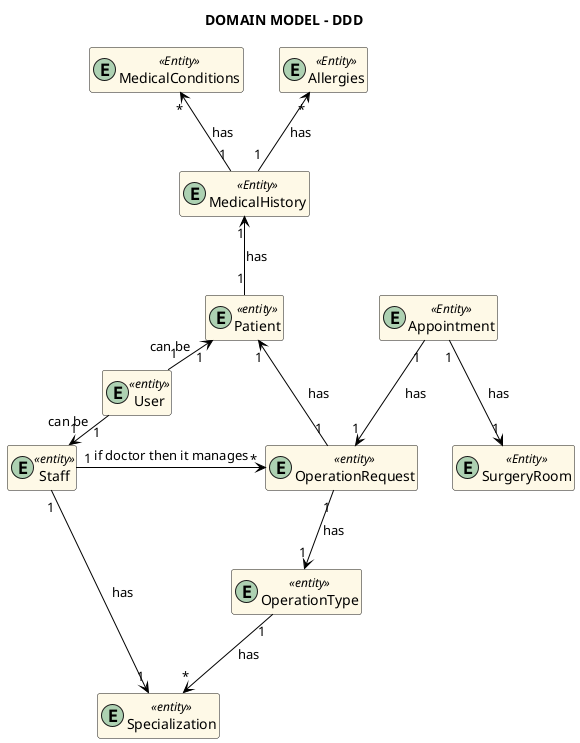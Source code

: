 @startuml domain-model-level-1

title DOMAIN MODEL - DDD

hide empty members
'skinparam Linetype ortho

skinparam class {
    BackgroundColor<<valueObject>> #D6EAF8
    BackgroundColor<<root>> #FDEBD0
    BackgroundColor<<service>> #D1F2EB
    BackgroundColor #FEF9E7
    ArrowColor Black
}

skinparam package {
    BackgroundColor #EBF5FB
}

entity User <<entity>> {}

entity Patient <<entity>> {}

entity Staff <<entity>> {}

entity Specialization <<entity>> {}

entity OperationRequest <<entity>> {}

entity OperationType <<entity>> {}

entity Appointment <<Entity>> {}

entity SurgeryRoom <<Entity>> {}

entity Allergies <<Entity>> {}

entity MedicalConditions <<Entity>> {}

entity MedicalHistory <<Entity>> {}

User "1" -left-> "1" Patient : can be
User "1" -right-> "1" Staff : can be

Staff "1" --> "1" Specialization : has
Staff "1" -right-> "*" OperationRequest : if doctor then it manages


OperationRequest "1" --> "1" OperationType : has
OperationRequest "1" --> "1" Patient : has

OperationType "1" --> "*" Specialization : has

Appointment "1" --> "1" OperationRequest : has
Appointment "1" --> "1" SurgeryRoom : has

Patient "1" -up-> "1" MedicalHistory : has

MedicalHistory "1" -up-> "*" Allergies : has
MedicalHistory "1" -up-> "*" MedicalConditions : has

@enduml